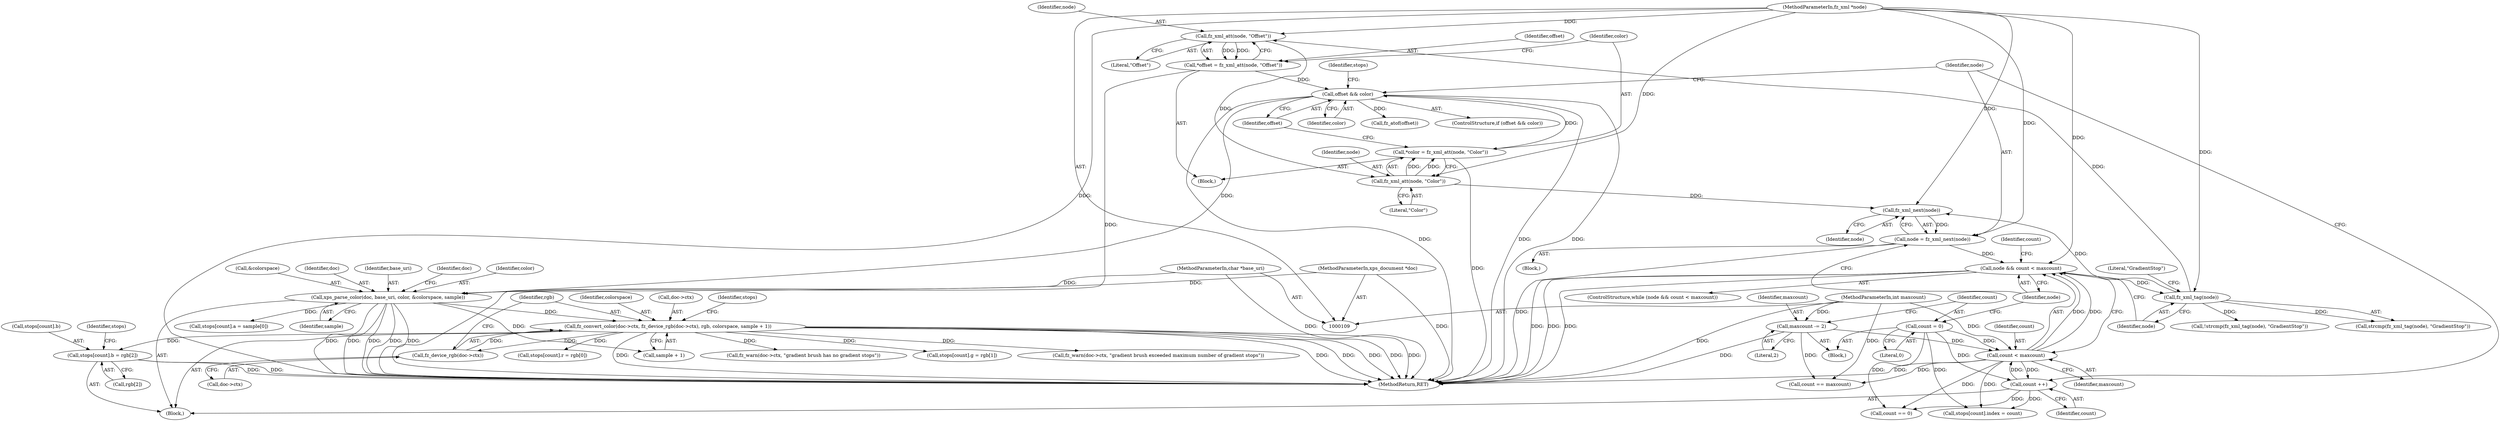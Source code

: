 digraph "0_ghostscript_60dabde18d7fe12b19da8b509bdfee9cc886aafc_2@array" {
"1000213" [label="(Call,stops[count].b = rgb[2])"];
"1000182" [label="(Call,fz_convert_color(doc->ctx, fz_device_rgb(doc->ctx), rgb, colorspace, sample + 1))"];
"1000186" [label="(Call,fz_device_rgb(doc->ctx))"];
"1000175" [label="(Call,xps_parse_color(doc, base_uri, color, &colorspace, sample))"];
"1000110" [label="(MethodParameterIn,xps_document *doc)"];
"1000111" [label="(MethodParameterIn,char *base_uri)"];
"1000156" [label="(Call,offset && color)"];
"1000144" [label="(Call,*offset = fz_xml_att(node, \"Offset\"))"];
"1000146" [label="(Call,fz_xml_att(node, \"Offset\"))"];
"1000139" [label="(Call,fz_xml_tag(node))"];
"1000130" [label="(Call,node && count < maxcount)"];
"1000233" [label="(Call,node = fz_xml_next(node))"];
"1000235" [label="(Call,fz_xml_next(node))"];
"1000152" [label="(Call,fz_xml_att(node, \"Color\"))"];
"1000112" [label="(MethodParameterIn,fz_xml *node)"];
"1000132" [label="(Call,count < maxcount)"];
"1000126" [label="(Call,count = 0)"];
"1000231" [label="(Call,count ++)"];
"1000123" [label="(Call,maxcount -= 2)"];
"1000114" [label="(MethodParameterIn,int maxcount)"];
"1000150" [label="(Call,*color = fz_xml_att(node, \"Color\"))"];
"1000182" [label="(Call,fz_convert_color(doc->ctx, fz_device_rgb(doc->ctx), rgb, colorspace, sample + 1))"];
"1000166" [label="(Call,fz_atof(offset))"];
"1000139" [label="(Call,fz_xml_tag(node))"];
"1000242" [label="(Call,fz_warn(doc->ctx, \"gradient brush has no gradient stops\"))"];
"1000175" [label="(Call,xps_parse_color(doc, base_uri, color, &colorspace, sample))"];
"1000198" [label="(Identifier,stops)"];
"1000750" [label="(MethodReturn,RET)"];
"1000126" [label="(Call,count = 0)"];
"1000128" [label="(Literal,0)"];
"1000151" [label="(Identifier,color)"];
"1000191" [label="(Identifier,colorspace)"];
"1000186" [label="(Call,fz_device_rgb(doc->ctx))"];
"1000232" [label="(Identifier,count)"];
"1000177" [label="(Identifier,base_uri)"];
"1000137" [label="(Call,!strcmp(fz_xml_tag(node), \"GradientStop\"))"];
"1000130" [label="(Call,node && count < maxcount)"];
"1000222" [label="(Call,stops[count].a = sample[0])"];
"1000155" [label="(ControlStructure,if (offset && color))"];
"1000225" [label="(Identifier,stops)"];
"1000157" [label="(Identifier,offset)"];
"1000111" [label="(MethodParameterIn,char *base_uri)"];
"1000213" [label="(Call,stops[count].b = rgb[2])"];
"1000204" [label="(Call,stops[count].g = rgb[1])"];
"1000323" [label="(Call,fz_warn(doc->ctx, \"gradient brush exceeded maximum number of gradient stops\"))"];
"1000140" [label="(Identifier,node)"];
"1000110" [label="(MethodParameterIn,xps_document *doc)"];
"1000141" [label="(Literal,\"GradientStop\")"];
"1000190" [label="(Identifier,rgb)"];
"1000219" [label="(Call,rgb[2])"];
"1000184" [label="(Identifier,doc)"];
"1000156" [label="(Call,offset && color)"];
"1000142" [label="(Block,)"];
"1000148" [label="(Literal,\"Offset\")"];
"1000214" [label="(Call,stops[count].b)"];
"1000147" [label="(Identifier,node)"];
"1000138" [label="(Call,strcmp(fz_xml_tag(node), \"GradientStop\"))"];
"1000135" [label="(Block,)"];
"1000320" [label="(Call,count == maxcount)"];
"1000146" [label="(Call,fz_xml_att(node, \"Offset\"))"];
"1000183" [label="(Call,doc->ctx)"];
"1000129" [label="(ControlStructure,while (node && count < maxcount))"];
"1000178" [label="(Identifier,color)"];
"1000153" [label="(Identifier,node)"];
"1000133" [label="(Identifier,count)"];
"1000124" [label="(Identifier,maxcount)"];
"1000131" [label="(Identifier,node)"];
"1000159" [label="(Block,)"];
"1000187" [label="(Call,doc->ctx)"];
"1000127" [label="(Identifier,count)"];
"1000125" [label="(Literal,2)"];
"1000112" [label="(MethodParameterIn,fz_xml *node)"];
"1000168" [label="(Call,stops[count].index = count)"];
"1000163" [label="(Identifier,stops)"];
"1000235" [label="(Call,fz_xml_next(node))"];
"1000233" [label="(Call,node = fz_xml_next(node))"];
"1000195" [label="(Call,stops[count].r = rgb[0])"];
"1000238" [label="(Call,count == 0)"];
"1000154" [label="(Literal,\"Color\")"];
"1000115" [label="(Block,)"];
"1000179" [label="(Call,&colorspace)"];
"1000176" [label="(Identifier,doc)"];
"1000134" [label="(Identifier,maxcount)"];
"1000192" [label="(Call,sample + 1)"];
"1000152" [label="(Call,fz_xml_att(node, \"Color\"))"];
"1000132" [label="(Call,count < maxcount)"];
"1000231" [label="(Call,count ++)"];
"1000114" [label="(MethodParameterIn,int maxcount)"];
"1000145" [label="(Identifier,offset)"];
"1000234" [label="(Identifier,node)"];
"1000150" [label="(Call,*color = fz_xml_att(node, \"Color\"))"];
"1000158" [label="(Identifier,color)"];
"1000236" [label="(Identifier,node)"];
"1000123" [label="(Call,maxcount -= 2)"];
"1000239" [label="(Identifier,count)"];
"1000181" [label="(Identifier,sample)"];
"1000144" [label="(Call,*offset = fz_xml_att(node, \"Offset\"))"];
"1000213" -> "1000159"  [label="AST: "];
"1000213" -> "1000219"  [label="CFG: "];
"1000214" -> "1000213"  [label="AST: "];
"1000219" -> "1000213"  [label="AST: "];
"1000225" -> "1000213"  [label="CFG: "];
"1000213" -> "1000750"  [label="DDG: "];
"1000213" -> "1000750"  [label="DDG: "];
"1000182" -> "1000213"  [label="DDG: "];
"1000182" -> "1000159"  [label="AST: "];
"1000182" -> "1000192"  [label="CFG: "];
"1000183" -> "1000182"  [label="AST: "];
"1000186" -> "1000182"  [label="AST: "];
"1000190" -> "1000182"  [label="AST: "];
"1000191" -> "1000182"  [label="AST: "];
"1000192" -> "1000182"  [label="AST: "];
"1000198" -> "1000182"  [label="CFG: "];
"1000182" -> "1000750"  [label="DDG: "];
"1000182" -> "1000750"  [label="DDG: "];
"1000182" -> "1000750"  [label="DDG: "];
"1000182" -> "1000750"  [label="DDG: "];
"1000182" -> "1000750"  [label="DDG: "];
"1000182" -> "1000750"  [label="DDG: "];
"1000186" -> "1000182"  [label="DDG: "];
"1000182" -> "1000186"  [label="DDG: "];
"1000175" -> "1000182"  [label="DDG: "];
"1000182" -> "1000195"  [label="DDG: "];
"1000182" -> "1000204"  [label="DDG: "];
"1000182" -> "1000242"  [label="DDG: "];
"1000182" -> "1000323"  [label="DDG: "];
"1000186" -> "1000187"  [label="CFG: "];
"1000187" -> "1000186"  [label="AST: "];
"1000190" -> "1000186"  [label="CFG: "];
"1000175" -> "1000159"  [label="AST: "];
"1000175" -> "1000181"  [label="CFG: "];
"1000176" -> "1000175"  [label="AST: "];
"1000177" -> "1000175"  [label="AST: "];
"1000178" -> "1000175"  [label="AST: "];
"1000179" -> "1000175"  [label="AST: "];
"1000181" -> "1000175"  [label="AST: "];
"1000184" -> "1000175"  [label="CFG: "];
"1000175" -> "1000750"  [label="DDG: "];
"1000175" -> "1000750"  [label="DDG: "];
"1000175" -> "1000750"  [label="DDG: "];
"1000175" -> "1000750"  [label="DDG: "];
"1000175" -> "1000750"  [label="DDG: "];
"1000110" -> "1000175"  [label="DDG: "];
"1000111" -> "1000175"  [label="DDG: "];
"1000156" -> "1000175"  [label="DDG: "];
"1000175" -> "1000192"  [label="DDG: "];
"1000175" -> "1000222"  [label="DDG: "];
"1000110" -> "1000109"  [label="AST: "];
"1000110" -> "1000750"  [label="DDG: "];
"1000111" -> "1000109"  [label="AST: "];
"1000111" -> "1000750"  [label="DDG: "];
"1000156" -> "1000155"  [label="AST: "];
"1000156" -> "1000157"  [label="CFG: "];
"1000156" -> "1000158"  [label="CFG: "];
"1000157" -> "1000156"  [label="AST: "];
"1000158" -> "1000156"  [label="AST: "];
"1000163" -> "1000156"  [label="CFG: "];
"1000234" -> "1000156"  [label="CFG: "];
"1000156" -> "1000750"  [label="DDG: "];
"1000156" -> "1000750"  [label="DDG: "];
"1000156" -> "1000750"  [label="DDG: "];
"1000144" -> "1000156"  [label="DDG: "];
"1000150" -> "1000156"  [label="DDG: "];
"1000156" -> "1000166"  [label="DDG: "];
"1000144" -> "1000142"  [label="AST: "];
"1000144" -> "1000146"  [label="CFG: "];
"1000145" -> "1000144"  [label="AST: "];
"1000146" -> "1000144"  [label="AST: "];
"1000151" -> "1000144"  [label="CFG: "];
"1000144" -> "1000750"  [label="DDG: "];
"1000146" -> "1000144"  [label="DDG: "];
"1000146" -> "1000144"  [label="DDG: "];
"1000146" -> "1000148"  [label="CFG: "];
"1000147" -> "1000146"  [label="AST: "];
"1000148" -> "1000146"  [label="AST: "];
"1000139" -> "1000146"  [label="DDG: "];
"1000112" -> "1000146"  [label="DDG: "];
"1000146" -> "1000152"  [label="DDG: "];
"1000139" -> "1000138"  [label="AST: "];
"1000139" -> "1000140"  [label="CFG: "];
"1000140" -> "1000139"  [label="AST: "];
"1000141" -> "1000139"  [label="CFG: "];
"1000139" -> "1000137"  [label="DDG: "];
"1000139" -> "1000138"  [label="DDG: "];
"1000130" -> "1000139"  [label="DDG: "];
"1000112" -> "1000139"  [label="DDG: "];
"1000139" -> "1000235"  [label="DDG: "];
"1000130" -> "1000129"  [label="AST: "];
"1000130" -> "1000131"  [label="CFG: "];
"1000130" -> "1000132"  [label="CFG: "];
"1000131" -> "1000130"  [label="AST: "];
"1000132" -> "1000130"  [label="AST: "];
"1000140" -> "1000130"  [label="CFG: "];
"1000239" -> "1000130"  [label="CFG: "];
"1000130" -> "1000750"  [label="DDG: "];
"1000130" -> "1000750"  [label="DDG: "];
"1000130" -> "1000750"  [label="DDG: "];
"1000233" -> "1000130"  [label="DDG: "];
"1000112" -> "1000130"  [label="DDG: "];
"1000132" -> "1000130"  [label="DDG: "];
"1000132" -> "1000130"  [label="DDG: "];
"1000233" -> "1000135"  [label="AST: "];
"1000233" -> "1000235"  [label="CFG: "];
"1000234" -> "1000233"  [label="AST: "];
"1000235" -> "1000233"  [label="AST: "];
"1000131" -> "1000233"  [label="CFG: "];
"1000233" -> "1000750"  [label="DDG: "];
"1000235" -> "1000233"  [label="DDG: "];
"1000112" -> "1000233"  [label="DDG: "];
"1000235" -> "1000236"  [label="CFG: "];
"1000236" -> "1000235"  [label="AST: "];
"1000152" -> "1000235"  [label="DDG: "];
"1000112" -> "1000235"  [label="DDG: "];
"1000152" -> "1000150"  [label="AST: "];
"1000152" -> "1000154"  [label="CFG: "];
"1000153" -> "1000152"  [label="AST: "];
"1000154" -> "1000152"  [label="AST: "];
"1000150" -> "1000152"  [label="CFG: "];
"1000152" -> "1000150"  [label="DDG: "];
"1000152" -> "1000150"  [label="DDG: "];
"1000112" -> "1000152"  [label="DDG: "];
"1000112" -> "1000109"  [label="AST: "];
"1000112" -> "1000750"  [label="DDG: "];
"1000132" -> "1000134"  [label="CFG: "];
"1000133" -> "1000132"  [label="AST: "];
"1000134" -> "1000132"  [label="AST: "];
"1000132" -> "1000750"  [label="DDG: "];
"1000126" -> "1000132"  [label="DDG: "];
"1000231" -> "1000132"  [label="DDG: "];
"1000123" -> "1000132"  [label="DDG: "];
"1000114" -> "1000132"  [label="DDG: "];
"1000132" -> "1000168"  [label="DDG: "];
"1000132" -> "1000231"  [label="DDG: "];
"1000132" -> "1000238"  [label="DDG: "];
"1000132" -> "1000320"  [label="DDG: "];
"1000126" -> "1000115"  [label="AST: "];
"1000126" -> "1000128"  [label="CFG: "];
"1000127" -> "1000126"  [label="AST: "];
"1000128" -> "1000126"  [label="AST: "];
"1000131" -> "1000126"  [label="CFG: "];
"1000126" -> "1000168"  [label="DDG: "];
"1000126" -> "1000231"  [label="DDG: "];
"1000126" -> "1000238"  [label="DDG: "];
"1000231" -> "1000159"  [label="AST: "];
"1000231" -> "1000232"  [label="CFG: "];
"1000232" -> "1000231"  [label="AST: "];
"1000234" -> "1000231"  [label="CFG: "];
"1000231" -> "1000168"  [label="DDG: "];
"1000231" -> "1000238"  [label="DDG: "];
"1000123" -> "1000115"  [label="AST: "];
"1000123" -> "1000125"  [label="CFG: "];
"1000124" -> "1000123"  [label="AST: "];
"1000125" -> "1000123"  [label="AST: "];
"1000127" -> "1000123"  [label="CFG: "];
"1000123" -> "1000750"  [label="DDG: "];
"1000114" -> "1000123"  [label="DDG: "];
"1000123" -> "1000320"  [label="DDG: "];
"1000114" -> "1000109"  [label="AST: "];
"1000114" -> "1000750"  [label="DDG: "];
"1000114" -> "1000320"  [label="DDG: "];
"1000150" -> "1000142"  [label="AST: "];
"1000151" -> "1000150"  [label="AST: "];
"1000157" -> "1000150"  [label="CFG: "];
"1000150" -> "1000750"  [label="DDG: "];
}
